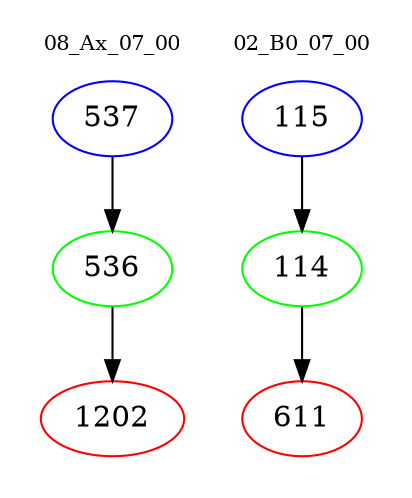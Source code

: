 digraph{
subgraph cluster_0 {
color = white
label = "08_Ax_07_00";
fontsize=10;
T0_537 [label="537", color="blue"]
T0_537 -> T0_536 [color="black"]
T0_536 [label="536", color="green"]
T0_536 -> T0_1202 [color="black"]
T0_1202 [label="1202", color="red"]
}
subgraph cluster_1 {
color = white
label = "02_B0_07_00";
fontsize=10;
T1_115 [label="115", color="blue"]
T1_115 -> T1_114 [color="black"]
T1_114 [label="114", color="green"]
T1_114 -> T1_611 [color="black"]
T1_611 [label="611", color="red"]
}
}
